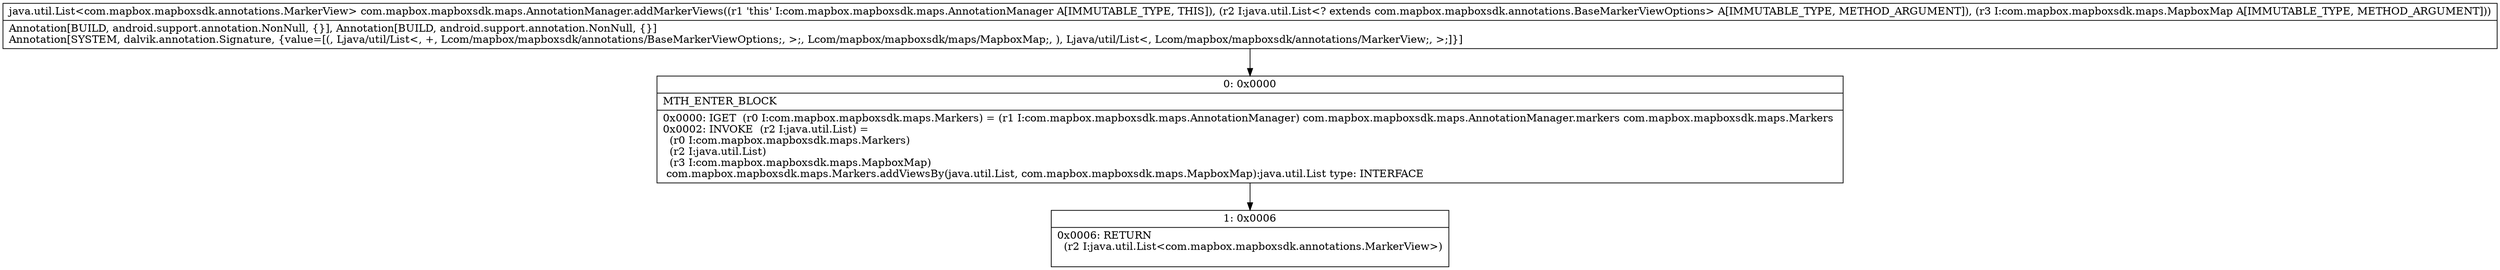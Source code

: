 digraph "CFG forcom.mapbox.mapboxsdk.maps.AnnotationManager.addMarkerViews(Ljava\/util\/List;Lcom\/mapbox\/mapboxsdk\/maps\/MapboxMap;)Ljava\/util\/List;" {
Node_0 [shape=record,label="{0\:\ 0x0000|MTH_ENTER_BLOCK\l|0x0000: IGET  (r0 I:com.mapbox.mapboxsdk.maps.Markers) = (r1 I:com.mapbox.mapboxsdk.maps.AnnotationManager) com.mapbox.mapboxsdk.maps.AnnotationManager.markers com.mapbox.mapboxsdk.maps.Markers \l0x0002: INVOKE  (r2 I:java.util.List) = \l  (r0 I:com.mapbox.mapboxsdk.maps.Markers)\l  (r2 I:java.util.List)\l  (r3 I:com.mapbox.mapboxsdk.maps.MapboxMap)\l com.mapbox.mapboxsdk.maps.Markers.addViewsBy(java.util.List, com.mapbox.mapboxsdk.maps.MapboxMap):java.util.List type: INTERFACE \l}"];
Node_1 [shape=record,label="{1\:\ 0x0006|0x0006: RETURN  \l  (r2 I:java.util.List\<com.mapbox.mapboxsdk.annotations.MarkerView\>)\l \l}"];
MethodNode[shape=record,label="{java.util.List\<com.mapbox.mapboxsdk.annotations.MarkerView\> com.mapbox.mapboxsdk.maps.AnnotationManager.addMarkerViews((r1 'this' I:com.mapbox.mapboxsdk.maps.AnnotationManager A[IMMUTABLE_TYPE, THIS]), (r2 I:java.util.List\<? extends com.mapbox.mapboxsdk.annotations.BaseMarkerViewOptions\> A[IMMUTABLE_TYPE, METHOD_ARGUMENT]), (r3 I:com.mapbox.mapboxsdk.maps.MapboxMap A[IMMUTABLE_TYPE, METHOD_ARGUMENT]))  | Annotation[BUILD, android.support.annotation.NonNull, \{\}], Annotation[BUILD, android.support.annotation.NonNull, \{\}]\lAnnotation[SYSTEM, dalvik.annotation.Signature, \{value=[(, Ljava\/util\/List\<, +, Lcom\/mapbox\/mapboxsdk\/annotations\/BaseMarkerViewOptions;, \>;, Lcom\/mapbox\/mapboxsdk\/maps\/MapboxMap;, ), Ljava\/util\/List\<, Lcom\/mapbox\/mapboxsdk\/annotations\/MarkerView;, \>;]\}]\l}"];
MethodNode -> Node_0;
Node_0 -> Node_1;
}

